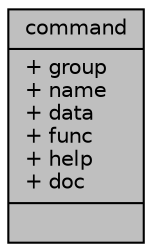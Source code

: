 digraph "command"
{
 // LATEX_PDF_SIZE
  edge [fontname="Helvetica",fontsize="10",labelfontname="Helvetica",labelfontsize="10"];
  node [fontname="Helvetica",fontsize="10",shape=record];
  Node1 [label="{command\n|+ group\l+ name\l+ data\l+ func\l+ help\l+ doc\l|}",height=0.2,width=0.4,color="black", fillcolor="grey75", style="filled", fontcolor="black",tooltip=" "];
}

